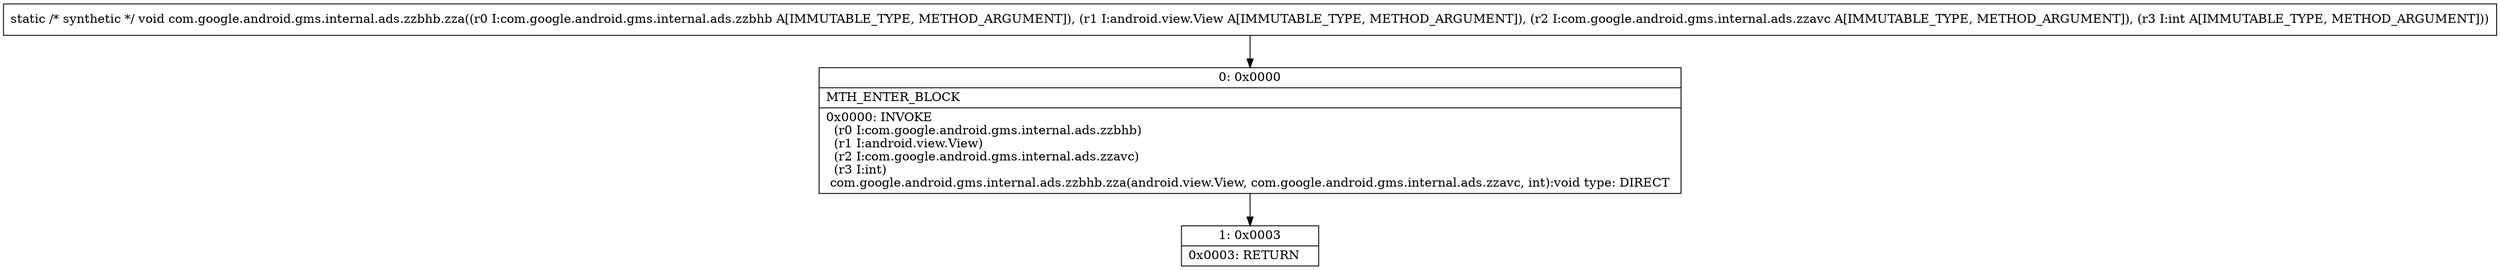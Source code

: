 digraph "CFG forcom.google.android.gms.internal.ads.zzbhb.zza(Lcom\/google\/android\/gms\/internal\/ads\/zzbhb;Landroid\/view\/View;Lcom\/google\/android\/gms\/internal\/ads\/zzavc;I)V" {
Node_0 [shape=record,label="{0\:\ 0x0000|MTH_ENTER_BLOCK\l|0x0000: INVOKE  \l  (r0 I:com.google.android.gms.internal.ads.zzbhb)\l  (r1 I:android.view.View)\l  (r2 I:com.google.android.gms.internal.ads.zzavc)\l  (r3 I:int)\l com.google.android.gms.internal.ads.zzbhb.zza(android.view.View, com.google.android.gms.internal.ads.zzavc, int):void type: DIRECT \l}"];
Node_1 [shape=record,label="{1\:\ 0x0003|0x0003: RETURN   \l}"];
MethodNode[shape=record,label="{static \/* synthetic *\/ void com.google.android.gms.internal.ads.zzbhb.zza((r0 I:com.google.android.gms.internal.ads.zzbhb A[IMMUTABLE_TYPE, METHOD_ARGUMENT]), (r1 I:android.view.View A[IMMUTABLE_TYPE, METHOD_ARGUMENT]), (r2 I:com.google.android.gms.internal.ads.zzavc A[IMMUTABLE_TYPE, METHOD_ARGUMENT]), (r3 I:int A[IMMUTABLE_TYPE, METHOD_ARGUMENT])) }"];
MethodNode -> Node_0;
Node_0 -> Node_1;
}

